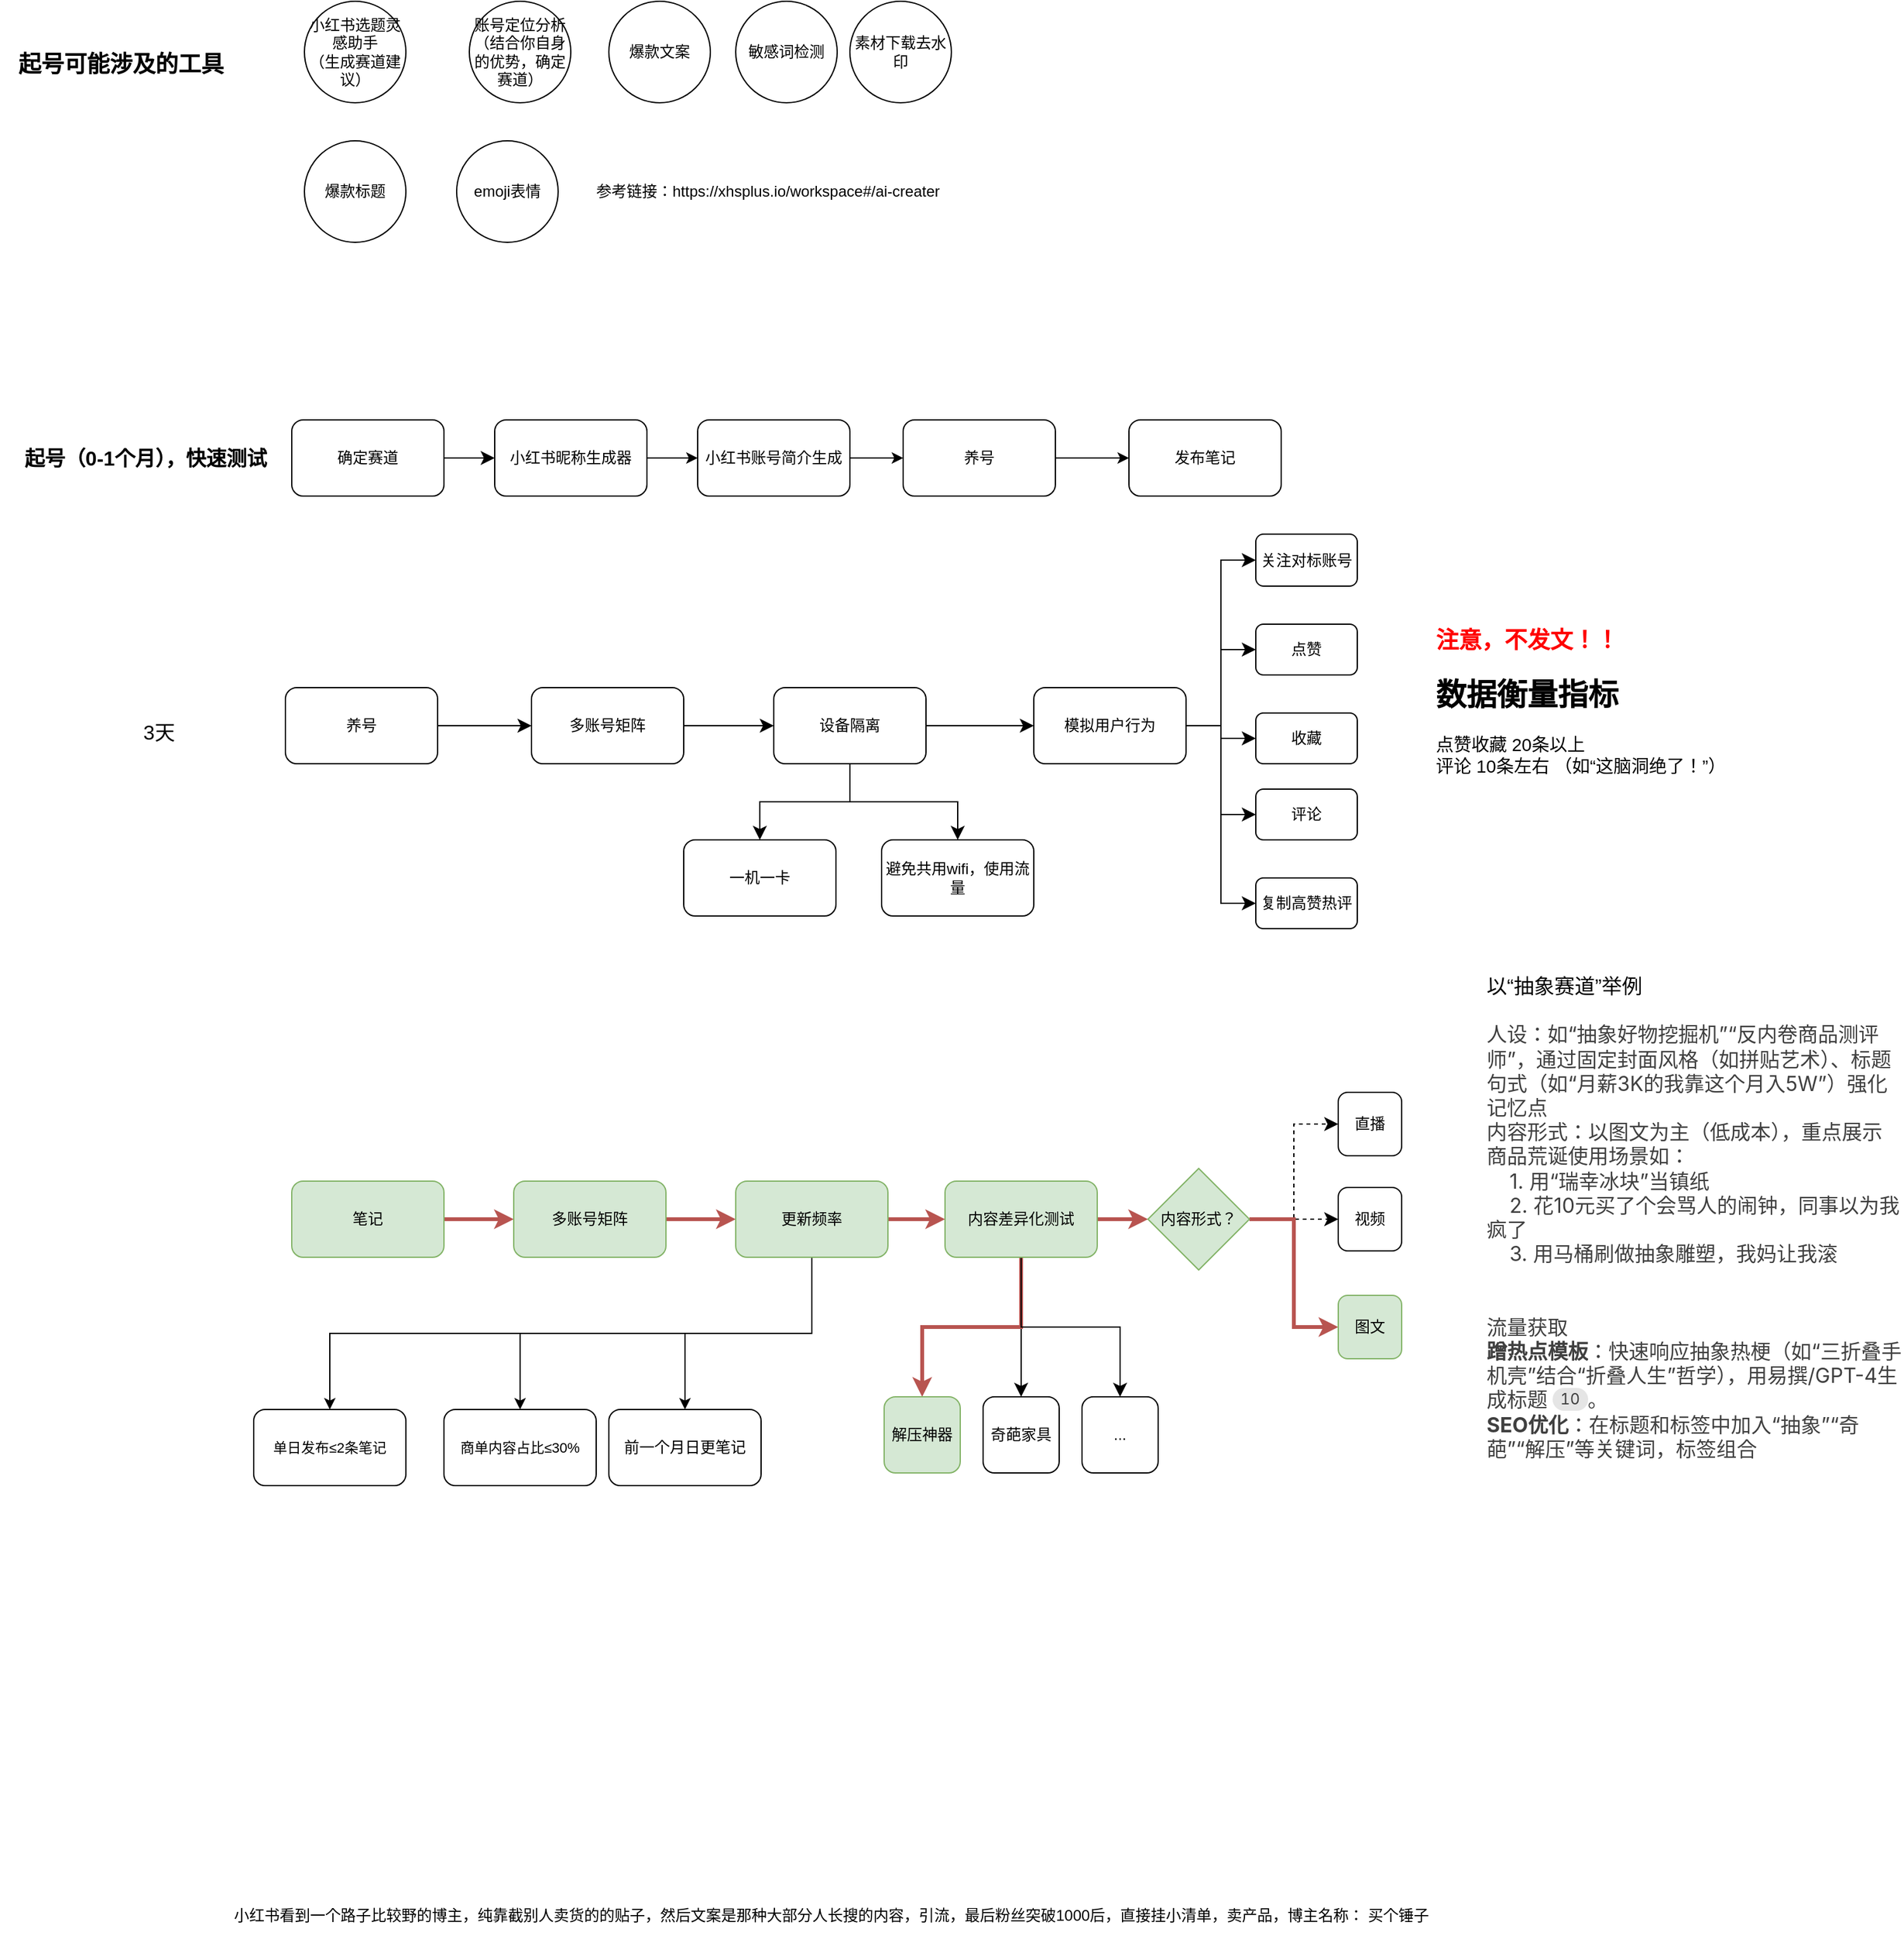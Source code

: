 <mxfile version="26.2.13">
  <diagram name="第 1 页" id="d_h7h1cQ3qlV7VPmMfWu">
    <mxGraphModel dx="1428" dy="769" grid="1" gridSize="10" guides="1" tooltips="1" connect="1" arrows="1" fold="1" page="1" pageScale="1" pageWidth="827" pageHeight="1169" math="0" shadow="0">
      <root>
        <mxCell id="0" />
        <mxCell id="1" parent="0" />
        <mxCell id="o5-bsseLaIwbIUYOv_GG-6" style="edgeStyle=orthogonalEdgeStyle;rounded=0;orthogonalLoop=1;jettySize=auto;html=1;exitX=1;exitY=0.5;exitDx=0;exitDy=0;entryX=0;entryY=0.5;entryDx=0;entryDy=0;" parent="1" source="o5-bsseLaIwbIUYOv_GG-1" target="o5-bsseLaIwbIUYOv_GG-3" edge="1">
          <mxGeometry relative="1" as="geometry" />
        </mxCell>
        <mxCell id="o5-bsseLaIwbIUYOv_GG-1" value="小红书昵称生成器" style="rounded=1;whiteSpace=wrap;html=1;" parent="1" vertex="1">
          <mxGeometry x="390" y="560" width="120" height="60" as="geometry" />
        </mxCell>
        <mxCell id="o5-bsseLaIwbIUYOv_GG-2" value="&lt;font style=&quot;font-size: 18px;&quot;&gt;&lt;b&gt;起号可能涉及的工具&lt;/b&gt;&lt;/font&gt;" style="text;html=1;align=center;verticalAlign=middle;resizable=0;points=[];autosize=1;strokeColor=none;fillColor=none;" parent="1" vertex="1">
          <mxGeometry y="260" width="190" height="40" as="geometry" />
        </mxCell>
        <mxCell id="o5-bsseLaIwbIUYOv_GG-28" style="edgeStyle=orthogonalEdgeStyle;rounded=0;orthogonalLoop=1;jettySize=auto;html=1;exitX=1;exitY=0.5;exitDx=0;exitDy=0;entryX=0;entryY=0.5;entryDx=0;entryDy=0;" parent="1" source="o5-bsseLaIwbIUYOv_GG-3" target="o5-bsseLaIwbIUYOv_GG-26" edge="1">
          <mxGeometry relative="1" as="geometry" />
        </mxCell>
        <mxCell id="o5-bsseLaIwbIUYOv_GG-3" value="小红书账号简介生成" style="rounded=1;whiteSpace=wrap;html=1;" parent="1" vertex="1">
          <mxGeometry x="550" y="560" width="120" height="60" as="geometry" />
        </mxCell>
        <mxCell id="o5-bsseLaIwbIUYOv_GG-8" value="账号定位分析&lt;br&gt;（结合你自身的优势，确定赛道）" style="ellipse;whiteSpace=wrap;html=1;" parent="1" vertex="1">
          <mxGeometry x="370" y="230" width="80" height="80" as="geometry" />
        </mxCell>
        <mxCell id="o5-bsseLaIwbIUYOv_GG-10" value="小红书选题灵感助手&lt;br&gt;（生成赛道建议）" style="ellipse;whiteSpace=wrap;html=1;" parent="1" vertex="1">
          <mxGeometry x="240" y="230" width="80" height="80" as="geometry" />
        </mxCell>
        <mxCell id="o5-bsseLaIwbIUYOv_GG-11" value="爆款文案" style="ellipse;whiteSpace=wrap;html=1;" parent="1" vertex="1">
          <mxGeometry x="480" y="230" width="80" height="80" as="geometry" />
        </mxCell>
        <mxCell id="o5-bsseLaIwbIUYOv_GG-12" value="敏感词检测" style="ellipse;whiteSpace=wrap;html=1;" parent="1" vertex="1">
          <mxGeometry x="580" y="230" width="80" height="80" as="geometry" />
        </mxCell>
        <mxCell id="o5-bsseLaIwbIUYOv_GG-13" value="素材下载去水印" style="ellipse;whiteSpace=wrap;html=1;" parent="1" vertex="1">
          <mxGeometry x="670" y="230" width="80" height="80" as="geometry" />
        </mxCell>
        <mxCell id="o5-bsseLaIwbIUYOv_GG-14" value="爆款标题" style="ellipse;whiteSpace=wrap;html=1;" parent="1" vertex="1">
          <mxGeometry x="240" y="340" width="80" height="80" as="geometry" />
        </mxCell>
        <mxCell id="o5-bsseLaIwbIUYOv_GG-15" value="emoji表情" style="ellipse;whiteSpace=wrap;html=1;" parent="1" vertex="1">
          <mxGeometry x="360" y="340" width="80" height="80" as="geometry" />
        </mxCell>
        <mxCell id="o5-bsseLaIwbIUYOv_GG-16" value="参考链接：https://xhsplus.io/workspace#/ai-creater" style="text;html=1;align=center;verticalAlign=middle;resizable=0;points=[];autosize=1;strokeColor=none;fillColor=none;" parent="1" vertex="1">
          <mxGeometry x="460" y="365" width="290" height="30" as="geometry" />
        </mxCell>
        <mxCell id="o5-bsseLaIwbIUYOv_GG-30" value="" style="edgeStyle=orthogonalEdgeStyle;rounded=0;orthogonalLoop=1;jettySize=auto;html=1;" parent="1" source="o5-bsseLaIwbIUYOv_GG-26" target="o5-bsseLaIwbIUYOv_GG-29" edge="1">
          <mxGeometry relative="1" as="geometry" />
        </mxCell>
        <mxCell id="o5-bsseLaIwbIUYOv_GG-26" value="养号" style="whiteSpace=wrap;html=1;rounded=1;" parent="1" vertex="1">
          <mxGeometry x="712" y="560" width="120" height="60" as="geometry" />
        </mxCell>
        <mxCell id="o5-bsseLaIwbIUYOv_GG-29" value="发布笔记" style="whiteSpace=wrap;html=1;rounded=1;" parent="1" vertex="1">
          <mxGeometry x="890" y="560" width="120" height="60" as="geometry" />
        </mxCell>
        <mxCell id="o5-bsseLaIwbIUYOv_GG-31" value="点赞" style="rounded=1;whiteSpace=wrap;html=1;" parent="1" vertex="1">
          <mxGeometry x="990" y="721" width="80" height="40" as="geometry" />
        </mxCell>
        <mxCell id="o5-bsseLaIwbIUYOv_GG-32" value="收藏" style="rounded=1;whiteSpace=wrap;html=1;" parent="1" vertex="1">
          <mxGeometry x="990" y="791" width="80" height="40" as="geometry" />
        </mxCell>
        <mxCell id="o5-bsseLaIwbIUYOv_GG-33" value="评论" style="rounded=1;whiteSpace=wrap;html=1;" parent="1" vertex="1">
          <mxGeometry x="990" y="851" width="80" height="40" as="geometry" />
        </mxCell>
        <mxCell id="o5-bsseLaIwbIUYOv_GG-34" value="关注对标账号" style="rounded=1;whiteSpace=wrap;html=1;" parent="1" vertex="1">
          <mxGeometry x="990" y="650" width="80" height="41" as="geometry" />
        </mxCell>
        <mxCell id="H1Zy_JzdvqEBFhURCvzx-5" value="&lt;div&gt;以“抽象赛道”举例&lt;/div&gt;&lt;div&gt;&lt;br&gt;&lt;/div&gt;&lt;span style=&quot;color: rgb(64, 64, 64); font-family: DeepSeek-CJK-patch, Inter, system-ui, -apple-system, BlinkMacSystemFont, &amp;quot;Segoe UI&amp;quot;, Roboto, &amp;quot;Noto Sans&amp;quot;, Ubuntu, Cantarell, &amp;quot;Helvetica Neue&amp;quot;, Oxygen, &amp;quot;Open Sans&amp;quot;, sans-serif; font-size: 16.002px; background-color: rgb(255, 255, 255);&quot;&gt;人设：如“抽象好物挖掘机”“反内卷商品测评师”，通过固定封面风格（如拼贴艺术）、标题句式（如“月薪3K的我靠这个月入5W”）强化记忆点&lt;/span&gt;&lt;div&gt;&lt;font face=&quot;DeepSeek-CJK-patch, Inter, system-ui, -apple-system, BlinkMacSystemFont, Segoe UI, Roboto, Noto Sans, Ubuntu, Cantarell, Helvetica Neue, Oxygen, Open Sans, sans-serif&quot; color=&quot;#404040&quot;&gt;&lt;span style=&quot;font-size: 16.002px; background-color: rgb(255, 255, 255);&quot;&gt;内容形式：&lt;/span&gt;&lt;/font&gt;&lt;span style=&quot;background-color: rgb(255, 255, 255); color: rgb(64, 64, 64); font-family: DeepSeek-CJK-patch, Inter, system-ui, -apple-system, BlinkMacSystemFont, &amp;quot;Segoe UI&amp;quot;, Roboto, &amp;quot;Noto Sans&amp;quot;, Ubuntu, Cantarell, &amp;quot;Helvetica Neue&amp;quot;, Oxygen, &amp;quot;Open Sans&amp;quot;, sans-serif; font-size: 16.002px;&quot;&gt;以图文为主（低成本），重点展示商品荒诞使用场景如：&lt;/span&gt;&lt;/div&gt;&lt;div&gt;&lt;span style=&quot;background-color: rgb(255, 255, 255); color: rgb(64, 64, 64); font-family: DeepSeek-CJK-patch, Inter, system-ui, -apple-system, BlinkMacSystemFont, &amp;quot;Segoe UI&amp;quot;, Roboto, &amp;quot;Noto Sans&amp;quot;, Ubuntu, Cantarell, &amp;quot;Helvetica Neue&amp;quot;, Oxygen, &amp;quot;Open Sans&amp;quot;, sans-serif; font-size: 16.002px;&quot;&gt;&amp;nbsp; &amp;nbsp; 1. 用“瑞幸冰块”当镇纸&lt;/span&gt;&lt;/div&gt;&lt;div&gt;&lt;span style=&quot;background-color: rgb(255, 255, 255); color: rgb(64, 64, 64); font-family: DeepSeek-CJK-patch, Inter, system-ui, -apple-system, BlinkMacSystemFont, &amp;quot;Segoe UI&amp;quot;, Roboto, &amp;quot;Noto Sans&amp;quot;, Ubuntu, Cantarell, &amp;quot;Helvetica Neue&amp;quot;, Oxygen, &amp;quot;Open Sans&amp;quot;, sans-serif; font-size: 16.002px;&quot;&gt;&amp;nbsp; &amp;nbsp; 2.&amp;nbsp;花10元买了个会骂人的闹钟，同事以为我疯了&lt;/span&gt;&lt;/div&gt;&lt;div&gt;&lt;span style=&quot;background-color: rgb(255, 255, 255); color: rgb(64, 64, 64); font-family: DeepSeek-CJK-patch, Inter, system-ui, -apple-system, BlinkMacSystemFont, &amp;quot;Segoe UI&amp;quot;, Roboto, &amp;quot;Noto Sans&amp;quot;, Ubuntu, Cantarell, &amp;quot;Helvetica Neue&amp;quot;, Oxygen, &amp;quot;Open Sans&amp;quot;, sans-serif; font-size: 16.002px;&quot;&gt;&amp;nbsp; &amp;nbsp; 3.&amp;nbsp;用马桶刷做抽象雕塑，我妈让我滚&lt;/span&gt;&lt;/div&gt;&lt;div&gt;&lt;span style=&quot;background-color: rgb(255, 255, 255); color: rgb(64, 64, 64); font-family: DeepSeek-CJK-patch, Inter, system-ui, -apple-system, BlinkMacSystemFont, &amp;quot;Segoe UI&amp;quot;, Roboto, &amp;quot;Noto Sans&amp;quot;, Ubuntu, Cantarell, &amp;quot;Helvetica Neue&amp;quot;, Oxygen, &amp;quot;Open Sans&amp;quot;, sans-serif; font-size: 16.002px;&quot;&gt;&lt;br&gt;&lt;/span&gt;&lt;/div&gt;&lt;div&gt;&lt;span style=&quot;background-color: rgb(255, 255, 255); color: rgb(64, 64, 64); font-family: DeepSeek-CJK-patch, Inter, system-ui, -apple-system, BlinkMacSystemFont, &amp;quot;Segoe UI&amp;quot;, Roboto, &amp;quot;Noto Sans&amp;quot;, Ubuntu, Cantarell, &amp;quot;Helvetica Neue&amp;quot;, Oxygen, &amp;quot;Open Sans&amp;quot;, sans-serif; font-size: 16.002px;&quot;&gt;&lt;br&gt;&lt;/span&gt;&lt;/div&gt;&lt;div&gt;&lt;span style=&quot;background-color: rgb(255, 255, 255); color: rgb(64, 64, 64); font-family: DeepSeek-CJK-patch, Inter, system-ui, -apple-system, BlinkMacSystemFont, &amp;quot;Segoe UI&amp;quot;, Roboto, &amp;quot;Noto Sans&amp;quot;, Ubuntu, Cantarell, &amp;quot;Helvetica Neue&amp;quot;, Oxygen, &amp;quot;Open Sans&amp;quot;, sans-serif; font-size: 16.002px;&quot;&gt;流量获取&lt;/span&gt;&lt;/div&gt;&lt;div&gt;&lt;strong style=&quot;font-size: 16.002px; background-color: rgb(255, 255, 255); color: rgb(64, 64, 64); font-family: DeepSeek-CJK-patch, Inter, system-ui, -apple-system, BlinkMacSystemFont, &amp;quot;Segoe UI&amp;quot;, Roboto, &amp;quot;Noto Sans&amp;quot;, Ubuntu, Cantarell, &amp;quot;Helvetica Neue&amp;quot;, Oxygen, &amp;quot;Open Sans&amp;quot;, sans-serif;&quot;&gt;蹭热点模板&lt;/strong&gt;&lt;span style=&quot;font-size: 16.002px; background-color: rgb(255, 255, 255); color: rgb(64, 64, 64); font-family: DeepSeek-CJK-patch, Inter, system-ui, -apple-system, BlinkMacSystemFont, &amp;quot;Segoe UI&amp;quot;, Roboto, &amp;quot;Noto Sans&amp;quot;, Ubuntu, Cantarell, &amp;quot;Helvetica Neue&amp;quot;, Oxygen, &amp;quot;Open Sans&amp;quot;, sans-serif;&quot;&gt;：快速响应抽象热梗（如“三折叠手机壳”结合“折叠人生”哲学），用易撰/GPT-4生成标题&lt;/span&gt;&lt;span style=&quot;color: rgb(64, 64, 64); font-family: DeepSeek-CJK-patch, Inter, system-ui, -apple-system, BlinkMacSystemFont, &amp;quot;Segoe UI&amp;quot;, Roboto, &amp;quot;Noto Sans&amp;quot;, Ubuntu, Cantarell, &amp;quot;Helvetica Neue&amp;quot;, Oxygen, &amp;quot;Open Sans&amp;quot;, sans-serif; vertical-align: middle; font-variant-numeric: tabular-nums; font-variant-east-asian: normal; box-sizing: border-box; cursor: pointer; background: rgb(229, 229, 229); border-radius: 9px; flex-shrink: 0; justify-content: center; align-items: center; height: 18px; margin-left: 4px; padding: 0px 6px; font-size: 12px; display: inline-flex; position: relative; top: -2px;&quot; class=&quot;ds-markdown-cite&quot;&gt;10&lt;/span&gt;&lt;span style=&quot;font-size: 16.002px; background-color: rgb(255, 255, 255); color: rgb(64, 64, 64); font-family: DeepSeek-CJK-patch, Inter, system-ui, -apple-system, BlinkMacSystemFont, &amp;quot;Segoe UI&amp;quot;, Roboto, &amp;quot;Noto Sans&amp;quot;, Ubuntu, Cantarell, &amp;quot;Helvetica Neue&amp;quot;, Oxygen, &amp;quot;Open Sans&amp;quot;, sans-serif;&quot;&gt;。&lt;/span&gt;&lt;/div&gt;&lt;div&gt;&lt;strong style=&quot;font-size: 16.002px; background-color: rgb(255, 255, 255); color: rgb(64, 64, 64); font-family: DeepSeek-CJK-patch, Inter, system-ui, -apple-system, BlinkMacSystemFont, &amp;quot;Segoe UI&amp;quot;, Roboto, &amp;quot;Noto Sans&amp;quot;, Ubuntu, Cantarell, &amp;quot;Helvetica Neue&amp;quot;, Oxygen, &amp;quot;Open Sans&amp;quot;, sans-serif;&quot;&gt;SEO优化&lt;/strong&gt;&lt;span style=&quot;font-size: 16.002px; background-color: rgb(255, 255, 255); color: rgb(64, 64, 64); font-family: DeepSeek-CJK-patch, Inter, system-ui, -apple-system, BlinkMacSystemFont, &amp;quot;Segoe UI&amp;quot;, Roboto, &amp;quot;Noto Sans&amp;quot;, Ubuntu, Cantarell, &amp;quot;Helvetica Neue&amp;quot;, Oxygen, &amp;quot;Open Sans&amp;quot;, sans-serif;&quot;&gt;：在标题和标签中加入“抽象”“奇葩”“解压”等关键词，标签组合&lt;/span&gt;&lt;/div&gt;" style="text;strokeColor=none;fillColor=none;html=1;align=left;verticalAlign=top;whiteSpace=wrap;rounded=0;fontSize=16;" parent="1" vertex="1">
          <mxGeometry x="1170" y="990" width="330" height="480" as="geometry" />
        </mxCell>
        <mxCell id="H1Zy_JzdvqEBFhURCvzx-6" value="&lt;b&gt;起号（0-1个月），快速测试&lt;/b&gt;" style="text;strokeColor=none;fillColor=none;html=1;align=center;verticalAlign=middle;whiteSpace=wrap;rounded=0;fontSize=16;" parent="1" vertex="1">
          <mxGeometry x="10" y="575" width="210" height="30" as="geometry" />
        </mxCell>
        <mxCell id="H1Zy_JzdvqEBFhURCvzx-20" style="edgeStyle=orthogonalEdgeStyle;rounded=0;orthogonalLoop=1;jettySize=auto;html=1;exitX=1;exitY=0.5;exitDx=0;exitDy=0;entryX=0;entryY=0.5;entryDx=0;entryDy=0;fontSize=12;startSize=8;endSize=8;" parent="1" source="H1Zy_JzdvqEBFhURCvzx-7" target="H1Zy_JzdvqEBFhURCvzx-12" edge="1">
          <mxGeometry relative="1" as="geometry" />
        </mxCell>
        <mxCell id="H1Zy_JzdvqEBFhURCvzx-7" value="养号" style="rounded=1;whiteSpace=wrap;html=1;" parent="1" vertex="1">
          <mxGeometry x="225" y="771" width="120" height="60" as="geometry" />
        </mxCell>
        <mxCell id="H1Zy_JzdvqEBFhURCvzx-16" style="edgeStyle=orthogonalEdgeStyle;rounded=0;orthogonalLoop=1;jettySize=auto;html=1;entryX=0.5;entryY=0;entryDx=0;entryDy=0;fontSize=12;startSize=8;endSize=8;" parent="1" source="H1Zy_JzdvqEBFhURCvzx-8" target="H1Zy_JzdvqEBFhURCvzx-10" edge="1">
          <mxGeometry relative="1" as="geometry" />
        </mxCell>
        <mxCell id="H1Zy_JzdvqEBFhURCvzx-17" style="edgeStyle=orthogonalEdgeStyle;rounded=0;orthogonalLoop=1;jettySize=auto;html=1;exitX=0.5;exitY=1;exitDx=0;exitDy=0;fontSize=12;startSize=8;endSize=8;" parent="1" source="H1Zy_JzdvqEBFhURCvzx-8" target="H1Zy_JzdvqEBFhURCvzx-11" edge="1">
          <mxGeometry relative="1" as="geometry" />
        </mxCell>
        <mxCell id="H1Zy_JzdvqEBFhURCvzx-22" style="edgeStyle=orthogonalEdgeStyle;rounded=0;orthogonalLoop=1;jettySize=auto;html=1;exitX=1;exitY=0.5;exitDx=0;exitDy=0;entryX=0;entryY=0.5;entryDx=0;entryDy=0;fontSize=12;startSize=8;endSize=8;" parent="1" source="H1Zy_JzdvqEBFhURCvzx-8" target="H1Zy_JzdvqEBFhURCvzx-18" edge="1">
          <mxGeometry relative="1" as="geometry" />
        </mxCell>
        <mxCell id="H1Zy_JzdvqEBFhURCvzx-8" value="设备隔离" style="rounded=1;whiteSpace=wrap;html=1;" parent="1" vertex="1">
          <mxGeometry x="610" y="771" width="120" height="60" as="geometry" />
        </mxCell>
        <mxCell id="H1Zy_JzdvqEBFhURCvzx-10" value="一机一卡" style="rounded=1;whiteSpace=wrap;html=1;" parent="1" vertex="1">
          <mxGeometry x="539" y="891" width="120" height="60" as="geometry" />
        </mxCell>
        <mxCell id="H1Zy_JzdvqEBFhURCvzx-11" value="避免共用wifi，使用流量" style="rounded=1;whiteSpace=wrap;html=1;" parent="1" vertex="1">
          <mxGeometry x="695" y="891" width="120" height="60" as="geometry" />
        </mxCell>
        <mxCell id="H1Zy_JzdvqEBFhURCvzx-21" style="edgeStyle=orthogonalEdgeStyle;rounded=0;orthogonalLoop=1;jettySize=auto;html=1;exitX=1;exitY=0.5;exitDx=0;exitDy=0;entryX=0;entryY=0.5;entryDx=0;entryDy=0;fontSize=12;startSize=8;endSize=8;" parent="1" source="H1Zy_JzdvqEBFhURCvzx-12" target="H1Zy_JzdvqEBFhURCvzx-8" edge="1">
          <mxGeometry relative="1" as="geometry" />
        </mxCell>
        <mxCell id="H1Zy_JzdvqEBFhURCvzx-12" value="多账号矩阵" style="rounded=1;whiteSpace=wrap;html=1;" parent="1" vertex="1">
          <mxGeometry x="419" y="771" width="120" height="60" as="geometry" />
        </mxCell>
        <mxCell id="H1Zy_JzdvqEBFhURCvzx-43" style="edgeStyle=orthogonalEdgeStyle;rounded=0;orthogonalLoop=1;jettySize=auto;html=1;exitX=1;exitY=0.5;exitDx=0;exitDy=0;entryX=0;entryY=0.5;entryDx=0;entryDy=0;fontSize=12;fillColor=#f8cecc;strokeColor=#b85450;strokeWidth=3;" parent="1" source="H1Zy_JzdvqEBFhURCvzx-13" target="H1Zy_JzdvqEBFhURCvzx-35" edge="1">
          <mxGeometry relative="1" as="geometry" />
        </mxCell>
        <mxCell id="H1Zy_JzdvqEBFhURCvzx-49" style="edgeStyle=orthogonalEdgeStyle;rounded=0;orthogonalLoop=1;jettySize=auto;html=1;exitX=0.5;exitY=1;exitDx=0;exitDy=0;fontSize=12;startSize=8;endSize=8;" parent="1" source="H1Zy_JzdvqEBFhURCvzx-13" target="H1Zy_JzdvqEBFhURCvzx-14" edge="1">
          <mxGeometry relative="1" as="geometry" />
        </mxCell>
        <mxCell id="H1Zy_JzdvqEBFhURCvzx-50" style="edgeStyle=orthogonalEdgeStyle;rounded=0;orthogonalLoop=1;jettySize=auto;html=1;exitX=0.5;exitY=1;exitDx=0;exitDy=0;entryX=0.5;entryY=0;entryDx=0;entryDy=0;fontSize=12;fillColor=#f8cecc;strokeColor=#b85450;strokeWidth=3;" parent="1" source="H1Zy_JzdvqEBFhURCvzx-13" target="H1Zy_JzdvqEBFhURCvzx-15" edge="1">
          <mxGeometry relative="1" as="geometry" />
        </mxCell>
        <mxCell id="H1Zy_JzdvqEBFhURCvzx-51" style="edgeStyle=orthogonalEdgeStyle;rounded=0;orthogonalLoop=1;jettySize=auto;html=1;exitX=0.5;exitY=1;exitDx=0;exitDy=0;fontSize=12;startSize=8;endSize=8;" parent="1" source="H1Zy_JzdvqEBFhURCvzx-13" target="H1Zy_JzdvqEBFhURCvzx-32" edge="1">
          <mxGeometry relative="1" as="geometry" />
        </mxCell>
        <mxCell id="H1Zy_JzdvqEBFhURCvzx-13" value="内容差异化测试" style="rounded=1;whiteSpace=wrap;html=1;fillColor=#d5e8d4;strokeColor=#82b366;" parent="1" vertex="1">
          <mxGeometry x="745" y="1160" width="120" height="60" as="geometry" />
        </mxCell>
        <mxCell id="H1Zy_JzdvqEBFhURCvzx-14" value="奇葩家具" style="rounded=1;whiteSpace=wrap;html=1;" parent="1" vertex="1">
          <mxGeometry x="775" y="1330" width="60" height="60" as="geometry" />
        </mxCell>
        <mxCell id="H1Zy_JzdvqEBFhURCvzx-15" value="解压神器" style="rounded=1;whiteSpace=wrap;html=1;fillColor=#d5e8d4;strokeColor=#82b366;" parent="1" vertex="1">
          <mxGeometry x="697" y="1330" width="60" height="60" as="geometry" />
        </mxCell>
        <mxCell id="H1Zy_JzdvqEBFhURCvzx-23" style="edgeStyle=orthogonalEdgeStyle;rounded=0;orthogonalLoop=1;jettySize=auto;html=1;exitX=1;exitY=0.5;exitDx=0;exitDy=0;entryX=0;entryY=0.5;entryDx=0;entryDy=0;fontSize=12;startSize=8;endSize=8;" parent="1" source="H1Zy_JzdvqEBFhURCvzx-18" target="o5-bsseLaIwbIUYOv_GG-34" edge="1">
          <mxGeometry relative="1" as="geometry" />
        </mxCell>
        <mxCell id="H1Zy_JzdvqEBFhURCvzx-24" style="edgeStyle=orthogonalEdgeStyle;rounded=0;orthogonalLoop=1;jettySize=auto;html=1;exitX=1;exitY=0.5;exitDx=0;exitDy=0;entryX=0;entryY=0.5;entryDx=0;entryDy=0;fontSize=12;startSize=8;endSize=8;" parent="1" source="H1Zy_JzdvqEBFhURCvzx-18" target="o5-bsseLaIwbIUYOv_GG-31" edge="1">
          <mxGeometry relative="1" as="geometry" />
        </mxCell>
        <mxCell id="H1Zy_JzdvqEBFhURCvzx-25" style="edgeStyle=orthogonalEdgeStyle;rounded=0;orthogonalLoop=1;jettySize=auto;html=1;exitX=1;exitY=0.5;exitDx=0;exitDy=0;fontSize=12;startSize=8;endSize=8;" parent="1" source="H1Zy_JzdvqEBFhURCvzx-18" target="o5-bsseLaIwbIUYOv_GG-32" edge="1">
          <mxGeometry relative="1" as="geometry" />
        </mxCell>
        <mxCell id="H1Zy_JzdvqEBFhURCvzx-27" style="edgeStyle=orthogonalEdgeStyle;rounded=0;orthogonalLoop=1;jettySize=auto;html=1;exitX=1;exitY=0.5;exitDx=0;exitDy=0;entryX=0;entryY=0.5;entryDx=0;entryDy=0;fontSize=12;startSize=8;endSize=8;" parent="1" source="H1Zy_JzdvqEBFhURCvzx-18" target="o5-bsseLaIwbIUYOv_GG-33" edge="1">
          <mxGeometry relative="1" as="geometry" />
        </mxCell>
        <mxCell id="H1Zy_JzdvqEBFhURCvzx-28" style="edgeStyle=orthogonalEdgeStyle;rounded=0;orthogonalLoop=1;jettySize=auto;html=1;exitX=1;exitY=0.5;exitDx=0;exitDy=0;entryX=0;entryY=0.5;entryDx=0;entryDy=0;fontSize=12;startSize=8;endSize=8;" parent="1" source="H1Zy_JzdvqEBFhURCvzx-18" target="H1Zy_JzdvqEBFhURCvzx-19" edge="1">
          <mxGeometry relative="1" as="geometry" />
        </mxCell>
        <mxCell id="H1Zy_JzdvqEBFhURCvzx-18" value="模拟用户行为" style="rounded=1;whiteSpace=wrap;html=1;" parent="1" vertex="1">
          <mxGeometry x="815" y="771" width="120" height="60" as="geometry" />
        </mxCell>
        <mxCell id="H1Zy_JzdvqEBFhURCvzx-19" value="复制高赞热评" style="rounded=1;whiteSpace=wrap;html=1;" parent="1" vertex="1">
          <mxGeometry x="990" y="921" width="80" height="40" as="geometry" />
        </mxCell>
        <mxCell id="H1Zy_JzdvqEBFhURCvzx-29" value="3天" style="text;html=1;align=center;verticalAlign=middle;resizable=0;points=[];autosize=1;strokeColor=none;fillColor=none;fontSize=16;" parent="1" vertex="1">
          <mxGeometry x="100" y="791" width="50" height="30" as="geometry" />
        </mxCell>
        <mxCell id="H1Zy_JzdvqEBFhURCvzx-41" style="edgeStyle=orthogonalEdgeStyle;rounded=0;orthogonalLoop=1;jettySize=auto;html=1;exitX=1;exitY=0.5;exitDx=0;exitDy=0;entryX=0;entryY=0.5;entryDx=0;entryDy=0;fontSize=12;fillColor=#f8cecc;strokeColor=#b85450;strokeWidth=3;" parent="1" source="H1Zy_JzdvqEBFhURCvzx-30" target="H1Zy_JzdvqEBFhURCvzx-31" edge="1">
          <mxGeometry relative="1" as="geometry" />
        </mxCell>
        <mxCell id="H1Zy_JzdvqEBFhURCvzx-30" value="笔记" style="rounded=1;whiteSpace=wrap;html=1;fillColor=#d5e8d4;strokeColor=#82b366;" parent="1" vertex="1">
          <mxGeometry x="230" y="1160" width="120" height="60" as="geometry" />
        </mxCell>
        <mxCell id="H1Zy_JzdvqEBFhURCvzx-42" style="edgeStyle=orthogonalEdgeStyle;rounded=0;orthogonalLoop=1;jettySize=auto;html=1;entryX=0;entryY=0.5;entryDx=0;entryDy=0;fontSize=12;fillColor=#f8cecc;strokeColor=#b85450;strokeWidth=3;" parent="1" source="H1Zy_JzdvqEBFhURCvzx-31" target="H1Zy_JzdvqEBFhURCvzx-34" edge="1">
          <mxGeometry relative="1" as="geometry" />
        </mxCell>
        <mxCell id="H1Zy_JzdvqEBFhURCvzx-31" value="多账号矩阵" style="rounded=1;whiteSpace=wrap;html=1;fillColor=#d5e8d4;strokeColor=#82b366;" parent="1" vertex="1">
          <mxGeometry x="405" y="1160" width="120" height="60" as="geometry" />
        </mxCell>
        <mxCell id="H1Zy_JzdvqEBFhURCvzx-32" value="..." style="rounded=1;whiteSpace=wrap;html=1;" parent="1" vertex="1">
          <mxGeometry x="853" y="1330" width="60" height="60" as="geometry" />
        </mxCell>
        <mxCell id="H1Zy_JzdvqEBFhURCvzx-39" style="edgeStyle=orthogonalEdgeStyle;rounded=0;orthogonalLoop=1;jettySize=auto;html=1;exitX=1;exitY=0.5;exitDx=0;exitDy=0;fontSize=12;fillColor=#f8cecc;strokeColor=#b85450;strokeWidth=3;" parent="1" source="H1Zy_JzdvqEBFhURCvzx-34" target="H1Zy_JzdvqEBFhURCvzx-13" edge="1">
          <mxGeometry relative="1" as="geometry" />
        </mxCell>
        <mxCell id="TRvtztRBOVdDQndzEKtB-8" style="edgeStyle=orthogonalEdgeStyle;rounded=0;orthogonalLoop=1;jettySize=auto;html=1;exitX=0.5;exitY=1;exitDx=0;exitDy=0;entryX=0.5;entryY=0;entryDx=0;entryDy=0;" parent="1" source="H1Zy_JzdvqEBFhURCvzx-34" target="TRvtztRBOVdDQndzEKtB-5" edge="1">
          <mxGeometry relative="1" as="geometry" />
        </mxCell>
        <mxCell id="TRvtztRBOVdDQndzEKtB-9" style="edgeStyle=orthogonalEdgeStyle;rounded=0;orthogonalLoop=1;jettySize=auto;html=1;exitX=0.5;exitY=1;exitDx=0;exitDy=0;entryX=0.5;entryY=0;entryDx=0;entryDy=0;" parent="1" source="H1Zy_JzdvqEBFhURCvzx-34" target="TRvtztRBOVdDQndzEKtB-6" edge="1">
          <mxGeometry relative="1" as="geometry" />
        </mxCell>
        <mxCell id="TRvtztRBOVdDQndzEKtB-10" style="edgeStyle=orthogonalEdgeStyle;rounded=0;orthogonalLoop=1;jettySize=auto;html=1;exitX=0.5;exitY=1;exitDx=0;exitDy=0;entryX=0.5;entryY=0;entryDx=0;entryDy=0;" parent="1" source="H1Zy_JzdvqEBFhURCvzx-34" target="TRvtztRBOVdDQndzEKtB-7" edge="1">
          <mxGeometry relative="1" as="geometry" />
        </mxCell>
        <mxCell id="H1Zy_JzdvqEBFhURCvzx-34" value="更新频率" style="rounded=1;whiteSpace=wrap;html=1;fillColor=#d5e8d4;strokeColor=#82b366;" parent="1" vertex="1">
          <mxGeometry x="580" y="1160" width="120" height="60" as="geometry" />
        </mxCell>
        <mxCell id="H1Zy_JzdvqEBFhURCvzx-46" style="edgeStyle=orthogonalEdgeStyle;rounded=0;orthogonalLoop=1;jettySize=auto;html=1;exitX=1;exitY=0.5;exitDx=0;exitDy=0;entryX=0;entryY=0.5;entryDx=0;entryDy=0;fontSize=12;startSize=8;endSize=8;dashed=1;" parent="1" source="H1Zy_JzdvqEBFhURCvzx-35" target="H1Zy_JzdvqEBFhURCvzx-38" edge="1">
          <mxGeometry relative="1" as="geometry" />
        </mxCell>
        <mxCell id="H1Zy_JzdvqEBFhURCvzx-47" style="edgeStyle=orthogonalEdgeStyle;rounded=0;orthogonalLoop=1;jettySize=auto;html=1;exitX=1;exitY=0.5;exitDx=0;exitDy=0;fontSize=12;startSize=8;endSize=8;dashed=1;" parent="1" source="H1Zy_JzdvqEBFhURCvzx-35" target="H1Zy_JzdvqEBFhURCvzx-44" edge="1">
          <mxGeometry relative="1" as="geometry" />
        </mxCell>
        <mxCell id="H1Zy_JzdvqEBFhURCvzx-48" style="edgeStyle=orthogonalEdgeStyle;rounded=0;orthogonalLoop=1;jettySize=auto;html=1;exitX=1;exitY=0.5;exitDx=0;exitDy=0;entryX=0;entryY=0.5;entryDx=0;entryDy=0;fontSize=12;fillColor=#f8cecc;strokeColor=#b85450;strokeWidth=3;" parent="1" source="H1Zy_JzdvqEBFhURCvzx-35" target="H1Zy_JzdvqEBFhURCvzx-45" edge="1">
          <mxGeometry relative="1" as="geometry" />
        </mxCell>
        <mxCell id="H1Zy_JzdvqEBFhURCvzx-35" value="内容形式？" style="rhombus;whiteSpace=wrap;html=1;fillColor=#d5e8d4;strokeColor=#82b366;" parent="1" vertex="1">
          <mxGeometry x="905" y="1150" width="80" height="80" as="geometry" />
        </mxCell>
        <mxCell id="H1Zy_JzdvqEBFhURCvzx-38" value="直播" style="rounded=1;whiteSpace=wrap;html=1;" parent="1" vertex="1">
          <mxGeometry x="1055" y="1090" width="50" height="50" as="geometry" />
        </mxCell>
        <mxCell id="H1Zy_JzdvqEBFhURCvzx-44" value="视频" style="rounded=1;whiteSpace=wrap;html=1;" parent="1" vertex="1">
          <mxGeometry x="1055" y="1165" width="50" height="50" as="geometry" />
        </mxCell>
        <mxCell id="H1Zy_JzdvqEBFhURCvzx-45" value="图文" style="rounded=1;whiteSpace=wrap;html=1;fillColor=#d5e8d4;strokeColor=#82b366;" parent="1" vertex="1">
          <mxGeometry x="1055" y="1250" width="50" height="50" as="geometry" />
        </mxCell>
        <mxCell id="H1Zy_JzdvqEBFhURCvzx-53" style="edgeStyle=orthogonalEdgeStyle;rounded=0;orthogonalLoop=1;jettySize=auto;html=1;exitX=1;exitY=0.5;exitDx=0;exitDy=0;entryX=0;entryY=0.5;entryDx=0;entryDy=0;fontSize=12;startSize=8;endSize=8;" parent="1" source="H1Zy_JzdvqEBFhURCvzx-52" target="o5-bsseLaIwbIUYOv_GG-1" edge="1">
          <mxGeometry relative="1" as="geometry" />
        </mxCell>
        <mxCell id="H1Zy_JzdvqEBFhURCvzx-52" value="确定赛道" style="rounded=1;whiteSpace=wrap;html=1;" parent="1" vertex="1">
          <mxGeometry x="230" y="560" width="120" height="60" as="geometry" />
        </mxCell>
        <mxCell id="TRvtztRBOVdDQndzEKtB-3" value="&lt;h1 style=&quot;margin-top: 0px;&quot;&gt;&lt;b style=&quot;color: rgb(255, 0, 0); text-align: center; white-space: nowrap;&quot;&gt;&lt;font style=&quot;font-size: 18px;&quot;&gt;注意，不发文！！&lt;/font&gt;&lt;/b&gt;&lt;br&gt;&lt;/h1&gt;&lt;h1 style=&quot;margin-top: 0px;&quot;&gt;数据衡量指标&lt;/h1&gt;&lt;div&gt;&lt;font style=&quot;font-size: 14px;&quot;&gt;点赞收藏 20条以上&lt;/font&gt;&lt;/div&gt;&lt;div&gt;&lt;font style=&quot;font-size: 14px;&quot;&gt;评论 10条左右 （如“这脑洞绝了！”）&lt;/font&gt;&lt;/div&gt;" style="text;html=1;whiteSpace=wrap;overflow=hidden;rounded=0;" parent="1" vertex="1">
          <mxGeometry x="1130" y="711" width="260" height="200" as="geometry" />
        </mxCell>
        <mxCell id="TRvtztRBOVdDQndzEKtB-5" value="&lt;span style=&quot;font-size: 11px; white-space: nowrap; background-color: rgb(255, 255, 255);&quot;&gt;单日发布≤2条笔记&lt;/span&gt;" style="rounded=1;whiteSpace=wrap;html=1;" parent="1" vertex="1">
          <mxGeometry x="200" y="1340" width="120" height="60" as="geometry" />
        </mxCell>
        <mxCell id="TRvtztRBOVdDQndzEKtB-6" value="&lt;span style=&quot;font-size: 11px; white-space: nowrap; background-color: rgb(255, 255, 255);&quot;&gt;商单内容占比≤30%&lt;/span&gt;" style="rounded=1;whiteSpace=wrap;html=1;" parent="1" vertex="1">
          <mxGeometry x="350" y="1340" width="120" height="60" as="geometry" />
        </mxCell>
        <mxCell id="TRvtztRBOVdDQndzEKtB-7" value="前一个月日更笔记" style="rounded=1;whiteSpace=wrap;html=1;" parent="1" vertex="1">
          <mxGeometry x="480" y="1340" width="120" height="60" as="geometry" />
        </mxCell>
        <mxCell id="YTPgrza1yAuFLcbrTlRf-1" value="小红书看到一个路子比较野的博主，纯靠截别人卖货的的贴子，然后文案是那种大部分人长搜的内容，引流，最后粉丝突破1000后，直接挂小清单，卖产品，博主名称： 买个锤子" style="text;html=1;align=center;verticalAlign=middle;resizable=0;points=[];autosize=1;strokeColor=none;fillColor=none;" vertex="1" parent="1">
          <mxGeometry x="170" y="1724" width="970" height="30" as="geometry" />
        </mxCell>
      </root>
    </mxGraphModel>
  </diagram>
</mxfile>
